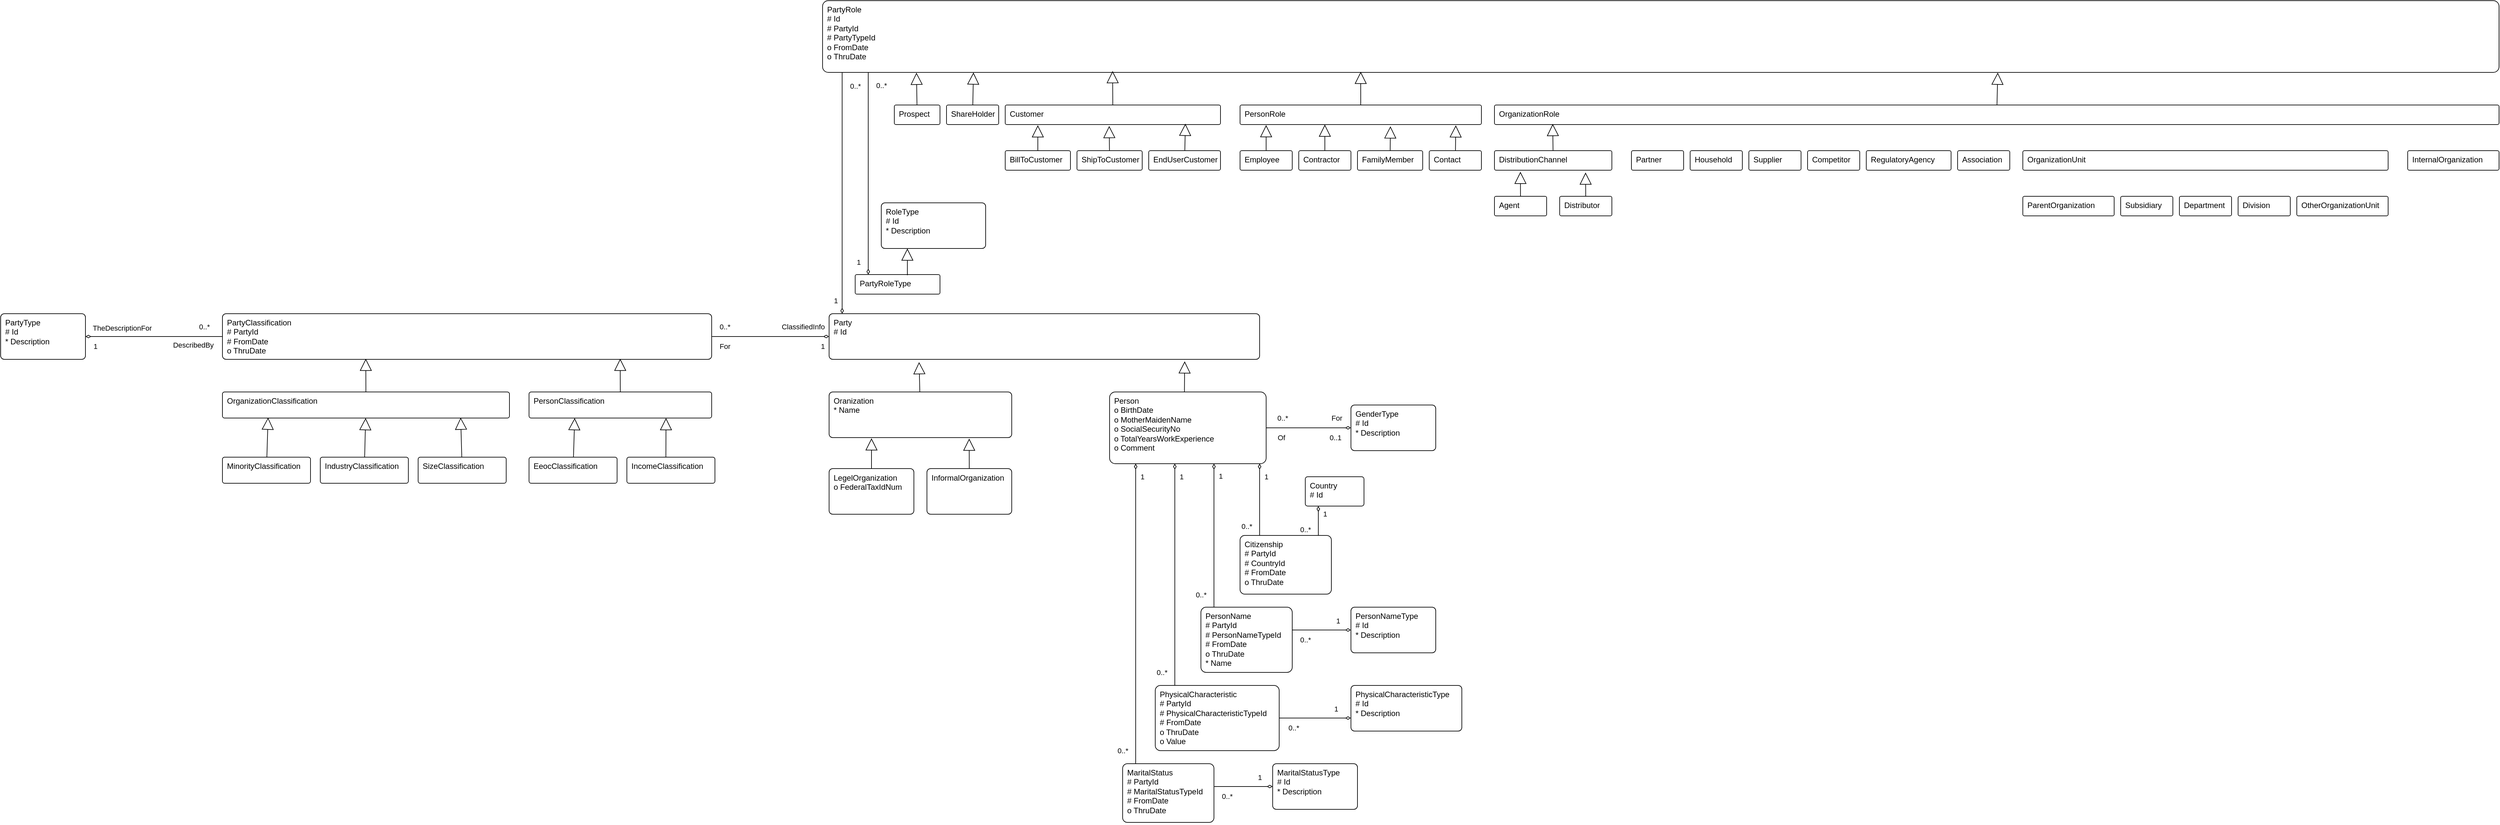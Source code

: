 <mxfile version="28.2.5">
  <diagram name="Page-1" id="4uIdvguv9pVf20NWQkQT">
    <mxGraphModel dx="2310" dy="1396" grid="1" gridSize="10" guides="1" tooltips="1" connect="1" arrows="1" fold="1" page="1" pageScale="1" pageWidth="850" pageHeight="1100" math="0" shadow="0">
      <root>
        <mxCell id="0" />
        <mxCell id="1" parent="0" />
        <mxCell id="b6r_saqUjiUizNk9s3t6-1" value="&lt;div&gt;&lt;span style=&quot;background-color: transparent; color: light-dark(rgb(0, 0, 0), rgb(255, 255, 255));&quot;&gt;Party&lt;/span&gt;&lt;/div&gt;&lt;div&gt;&lt;div&gt;# Id&lt;/div&gt;&lt;/div&gt;&lt;div&gt;&lt;span style=&quot;background-color: transparent; color: light-dark(rgb(0, 0, 0), rgb(255, 255, 255));&quot;&gt;&lt;br&gt;&lt;/span&gt;&lt;/div&gt;" style="rounded=1;whiteSpace=wrap;html=1;verticalAlign=top;align=left;spacingTop=0;spacingLeft=5;arcSize=8;" parent="1" vertex="1">
          <mxGeometry x="380" y="90" width="660" height="70" as="geometry" />
        </mxCell>
        <mxCell id="Ks3XvHl5-VVqE8Jf7tJ_-1" value="&lt;div&gt;&lt;span style=&quot;background-color: transparent; color: light-dark(rgb(0, 0, 0), rgb(255, 255, 255));&quot;&gt;Oranization&lt;/span&gt;&lt;/div&gt;&lt;div&gt;&lt;div&gt;* Name&lt;/div&gt;&lt;/div&gt;&lt;div&gt;&lt;span style=&quot;background-color: transparent; color: light-dark(rgb(0, 0, 0), rgb(255, 255, 255));&quot;&gt;&lt;br&gt;&lt;/span&gt;&lt;/div&gt;" style="rounded=1;whiteSpace=wrap;html=1;verticalAlign=top;align=left;spacingTop=0;spacingLeft=5;arcSize=8;" vertex="1" parent="1">
          <mxGeometry x="380" y="210" width="280" height="70" as="geometry" />
        </mxCell>
        <mxCell id="Ks3XvHl5-VVqE8Jf7tJ_-2" value="" style="endArrow=block;endSize=16;endFill=0;html=1;rounded=0;entryX=0.209;entryY=1.06;entryDx=0;entryDy=0;entryPerimeter=0;" edge="1" parent="1" source="Ks3XvHl5-VVqE8Jf7tJ_-1" target="b6r_saqUjiUizNk9s3t6-1">
          <mxGeometry width="160" relative="1" as="geometry">
            <mxPoint x="660" y="160" as="sourcePoint" />
            <mxPoint x="820" y="160" as="targetPoint" />
          </mxGeometry>
        </mxCell>
        <mxCell id="Ks3XvHl5-VVqE8Jf7tJ_-6" style="edgeStyle=orthogonalEdgeStyle;rounded=0;orthogonalLoop=1;jettySize=auto;html=1;startArrow=none;startFill=0;endArrow=diamondThin;endFill=0;" edge="1" parent="1" source="Ks3XvHl5-VVqE8Jf7tJ_-3" target="Ks3XvHl5-VVqE8Jf7tJ_-5">
          <mxGeometry relative="1" as="geometry" />
        </mxCell>
        <mxCell id="Ks3XvHl5-VVqE8Jf7tJ_-7" value="0..*" style="edgeLabel;html=1;align=center;verticalAlign=middle;resizable=0;points=[];" vertex="1" connectable="0" parent="Ks3XvHl5-VVqE8Jf7tJ_-6">
          <mxGeometry x="-0.464" relative="1" as="geometry">
            <mxPoint x="-10" y="-15" as="offset" />
          </mxGeometry>
        </mxCell>
        <mxCell id="Ks3XvHl5-VVqE8Jf7tJ_-8" value="0..1" style="edgeLabel;html=1;align=center;verticalAlign=middle;resizable=0;points=[];" vertex="1" connectable="0" parent="Ks3XvHl5-VVqE8Jf7tJ_-6">
          <mxGeometry x="0.629" relative="1" as="geometry">
            <mxPoint y="15" as="offset" />
          </mxGeometry>
        </mxCell>
        <mxCell id="Ks3XvHl5-VVqE8Jf7tJ_-9" value="Of" style="edgeLabel;html=1;align=center;verticalAlign=middle;resizable=0;points=[];" vertex="1" connectable="0" parent="Ks3XvHl5-VVqE8Jf7tJ_-6">
          <mxGeometry x="-0.644" y="-1" relative="1" as="geometry">
            <mxPoint y="14" as="offset" />
          </mxGeometry>
        </mxCell>
        <mxCell id="Ks3XvHl5-VVqE8Jf7tJ_-10" value="For" style="edgeLabel;html=1;align=center;verticalAlign=middle;resizable=0;points=[];" vertex="1" connectable="0" parent="Ks3XvHl5-VVqE8Jf7tJ_-6">
          <mxGeometry x="0.654" y="1" relative="1" as="geometry">
            <mxPoint y="-14" as="offset" />
          </mxGeometry>
        </mxCell>
        <mxCell id="Ks3XvHl5-VVqE8Jf7tJ_-3" value="&lt;div&gt;&lt;span style=&quot;background-color: transparent; color: light-dark(rgb(0, 0, 0), rgb(255, 255, 255));&quot;&gt;Person&lt;/span&gt;&lt;/div&gt;&lt;div&gt;&lt;div&gt;o BirthDate&lt;/div&gt;&lt;/div&gt;&lt;div&gt;o MotherMaidenName&lt;/div&gt;&lt;div&gt;o SocialSecurityNo&lt;/div&gt;&lt;div&gt;o TotalYearsWorkExperience&lt;/div&gt;&lt;div&gt;o Comment&lt;/div&gt;&lt;div&gt;&lt;span style=&quot;background-color: transparent; color: light-dark(rgb(0, 0, 0), rgb(255, 255, 255));&quot;&gt;&lt;br&gt;&lt;/span&gt;&lt;/div&gt;" style="rounded=1;whiteSpace=wrap;html=1;verticalAlign=top;align=left;spacingTop=0;spacingLeft=5;arcSize=8;" vertex="1" parent="1">
          <mxGeometry x="810" y="210" width="240" height="110" as="geometry" />
        </mxCell>
        <mxCell id="Ks3XvHl5-VVqE8Jf7tJ_-4" value="" style="endArrow=block;endSize=16;endFill=0;html=1;rounded=0;entryX=0.826;entryY=1.043;entryDx=0;entryDy=0;entryPerimeter=0;exitX=0.478;exitY=0.004;exitDx=0;exitDy=0;exitPerimeter=0;" edge="1" parent="1" source="Ks3XvHl5-VVqE8Jf7tJ_-3" target="b6r_saqUjiUizNk9s3t6-1">
          <mxGeometry width="160" relative="1" as="geometry">
            <mxPoint x="650" y="270" as="sourcePoint" />
            <mxPoint x="725" y="200" as="targetPoint" />
          </mxGeometry>
        </mxCell>
        <mxCell id="Ks3XvHl5-VVqE8Jf7tJ_-5" value="&lt;div&gt;&lt;span style=&quot;background-color: transparent; color: light-dark(rgb(0, 0, 0), rgb(255, 255, 255));&quot;&gt;GenderType&lt;/span&gt;&lt;/div&gt;&lt;div&gt;&lt;div&gt;# Id&lt;/div&gt;&lt;/div&gt;&lt;div&gt;* Description&lt;/div&gt;&lt;div&gt;&lt;span style=&quot;background-color: transparent; color: light-dark(rgb(0, 0, 0), rgb(255, 255, 255));&quot;&gt;&lt;br&gt;&lt;/span&gt;&lt;/div&gt;" style="rounded=1;whiteSpace=wrap;html=1;verticalAlign=top;align=left;spacingTop=0;spacingLeft=5;arcSize=8;" vertex="1" parent="1">
          <mxGeometry x="1180" y="230" width="130" height="70" as="geometry" />
        </mxCell>
        <mxCell id="Ks3XvHl5-VVqE8Jf7tJ_-11" value="&lt;div&gt;&lt;span style=&quot;background-color: transparent; color: light-dark(rgb(0, 0, 0), rgb(255, 255, 255));&quot;&gt;LegelOrganization&lt;/span&gt;&lt;/div&gt;&lt;div&gt;&lt;div&gt;o FederalTaxIdNum&lt;/div&gt;&lt;/div&gt;" style="rounded=1;whiteSpace=wrap;html=1;verticalAlign=top;align=left;spacingTop=0;spacingLeft=5;arcSize=8;" vertex="1" parent="1">
          <mxGeometry x="380" y="327.5" width="130" height="70" as="geometry" />
        </mxCell>
        <mxCell id="Ks3XvHl5-VVqE8Jf7tJ_-12" value="&lt;div&gt;&lt;span style=&quot;background-color: transparent; color: light-dark(rgb(0, 0, 0), rgb(255, 255, 255));&quot;&gt;InformalOrganization&lt;/span&gt;&lt;/div&gt;&lt;div&gt;&lt;br&gt;&lt;/div&gt;" style="rounded=1;whiteSpace=wrap;html=1;verticalAlign=top;align=left;spacingTop=0;spacingLeft=5;arcSize=8;" vertex="1" parent="1">
          <mxGeometry x="530" y="327.5" width="130" height="70" as="geometry" />
        </mxCell>
        <mxCell id="Ks3XvHl5-VVqE8Jf7tJ_-13" value="" style="endArrow=block;endSize=16;endFill=0;html=1;rounded=0;" edge="1" parent="1" source="Ks3XvHl5-VVqE8Jf7tJ_-11">
          <mxGeometry width="160" relative="1" as="geometry">
            <mxPoint x="530" y="360" as="sourcePoint" />
            <mxPoint x="445" y="281" as="targetPoint" />
          </mxGeometry>
        </mxCell>
        <mxCell id="Ks3XvHl5-VVqE8Jf7tJ_-14" value="" style="endArrow=block;endSize=16;endFill=0;html=1;rounded=0;entryX=0.767;entryY=1.022;entryDx=0;entryDy=0;entryPerimeter=0;" edge="1" parent="1" source="Ks3XvHl5-VVqE8Jf7tJ_-12" target="Ks3XvHl5-VVqE8Jf7tJ_-1">
          <mxGeometry width="160" relative="1" as="geometry">
            <mxPoint x="570" y="360" as="sourcePoint" />
            <mxPoint x="612" y="310" as="targetPoint" />
          </mxGeometry>
        </mxCell>
        <mxCell id="Ks3XvHl5-VVqE8Jf7tJ_-21" value="&lt;div&gt;&lt;span style=&quot;background-color: transparent; color: light-dark(rgb(0, 0, 0), rgb(255, 255, 255));&quot;&gt;PartyClassification&lt;/span&gt;&lt;/div&gt;&lt;div&gt;&lt;div&gt;# PartyId&lt;/div&gt;&lt;div&gt;# FromDate&lt;/div&gt;&lt;/div&gt;&lt;div&gt;o ThruDate&lt;/div&gt;&lt;div&gt;&lt;span style=&quot;background-color: transparent; color: light-dark(rgb(0, 0, 0), rgb(255, 255, 255));&quot;&gt;&lt;br&gt;&lt;/span&gt;&lt;/div&gt;" style="rounded=1;whiteSpace=wrap;html=1;verticalAlign=top;align=left;spacingTop=0;spacingLeft=5;arcSize=8;" vertex="1" parent="1">
          <mxGeometry x="-550" y="90" width="750" height="70" as="geometry" />
        </mxCell>
        <mxCell id="Ks3XvHl5-VVqE8Jf7tJ_-22" value="&lt;div&gt;&lt;span style=&quot;background-color: transparent; color: light-dark(rgb(0, 0, 0), rgb(255, 255, 255));&quot;&gt;PartyType&lt;/span&gt;&lt;/div&gt;&lt;div&gt;&lt;div&gt;# Id&lt;/div&gt;&lt;/div&gt;&lt;div&gt;* Description&lt;/div&gt;&lt;div&gt;&lt;span style=&quot;background-color: transparent; color: light-dark(rgb(0, 0, 0), rgb(255, 255, 255));&quot;&gt;&lt;br&gt;&lt;/span&gt;&lt;/div&gt;" style="rounded=1;whiteSpace=wrap;html=1;verticalAlign=top;align=left;spacingTop=0;spacingLeft=5;arcSize=8;" vertex="1" parent="1">
          <mxGeometry x="-890" y="90" width="130" height="70" as="geometry" />
        </mxCell>
        <mxCell id="Ks3XvHl5-VVqE8Jf7tJ_-23" style="edgeStyle=orthogonalEdgeStyle;rounded=0;orthogonalLoop=1;jettySize=auto;html=1;startArrow=none;startFill=0;endArrow=diamondThin;endFill=0;" edge="1" parent="1" source="Ks3XvHl5-VVqE8Jf7tJ_-21" target="b6r_saqUjiUizNk9s3t6-1">
          <mxGeometry relative="1" as="geometry">
            <mxPoint x="70" y="130" as="sourcePoint" />
            <mxPoint x="260" y="130" as="targetPoint" />
          </mxGeometry>
        </mxCell>
        <mxCell id="Ks3XvHl5-VVqE8Jf7tJ_-24" value="0..*" style="edgeLabel;html=1;align=center;verticalAlign=middle;resizable=0;points=[];" vertex="1" connectable="0" parent="Ks3XvHl5-VVqE8Jf7tJ_-23">
          <mxGeometry x="-0.464" relative="1" as="geometry">
            <mxPoint x="-28" y="-15" as="offset" />
          </mxGeometry>
        </mxCell>
        <mxCell id="Ks3XvHl5-VVqE8Jf7tJ_-25" value="1" style="edgeLabel;html=1;align=center;verticalAlign=middle;resizable=0;points=[];" vertex="1" connectable="0" parent="Ks3XvHl5-VVqE8Jf7tJ_-23">
          <mxGeometry x="0.629" relative="1" as="geometry">
            <mxPoint x="23" y="15" as="offset" />
          </mxGeometry>
        </mxCell>
        <mxCell id="Ks3XvHl5-VVqE8Jf7tJ_-26" value="For" style="edgeLabel;html=1;align=center;verticalAlign=middle;resizable=0;points=[];rotation=0;" vertex="1" connectable="0" parent="Ks3XvHl5-VVqE8Jf7tJ_-23">
          <mxGeometry x="-0.644" y="-1" relative="1" as="geometry">
            <mxPoint x="-12" y="14" as="offset" />
          </mxGeometry>
        </mxCell>
        <mxCell id="Ks3XvHl5-VVqE8Jf7tJ_-27" value="ClassifiedInfo" style="edgeLabel;html=1;align=center;verticalAlign=middle;resizable=0;points=[];" vertex="1" connectable="0" parent="Ks3XvHl5-VVqE8Jf7tJ_-23">
          <mxGeometry x="0.654" y="1" relative="1" as="geometry">
            <mxPoint x="-9" y="-14" as="offset" />
          </mxGeometry>
        </mxCell>
        <mxCell id="Ks3XvHl5-VVqE8Jf7tJ_-28" style="edgeStyle=orthogonalEdgeStyle;rounded=0;orthogonalLoop=1;jettySize=auto;html=1;startArrow=none;startFill=0;endArrow=diamondThin;endFill=0;" edge="1" parent="1" source="Ks3XvHl5-VVqE8Jf7tJ_-21" target="Ks3XvHl5-VVqE8Jf7tJ_-22">
          <mxGeometry relative="1" as="geometry">
            <mxPoint x="-200" y="190" as="sourcePoint" />
            <mxPoint x="-10" y="190" as="targetPoint" />
          </mxGeometry>
        </mxCell>
        <mxCell id="Ks3XvHl5-VVqE8Jf7tJ_-29" value="0..*" style="edgeLabel;html=1;align=center;verticalAlign=middle;resizable=0;points=[];" vertex="1" connectable="0" parent="Ks3XvHl5-VVqE8Jf7tJ_-28">
          <mxGeometry x="-0.464" relative="1" as="geometry">
            <mxPoint x="28" y="-15" as="offset" />
          </mxGeometry>
        </mxCell>
        <mxCell id="Ks3XvHl5-VVqE8Jf7tJ_-30" value="1" style="edgeLabel;html=1;align=center;verticalAlign=middle;resizable=0;points=[];" vertex="1" connectable="0" parent="Ks3XvHl5-VVqE8Jf7tJ_-28">
          <mxGeometry x="0.629" relative="1" as="geometry">
            <mxPoint x="-24" y="15" as="offset" />
          </mxGeometry>
        </mxCell>
        <mxCell id="Ks3XvHl5-VVqE8Jf7tJ_-31" value="DescribedBy" style="edgeLabel;html=1;align=center;verticalAlign=middle;resizable=0;points=[];" vertex="1" connectable="0" parent="Ks3XvHl5-VVqE8Jf7tJ_-28">
          <mxGeometry x="-0.644" y="-1" relative="1" as="geometry">
            <mxPoint x="-8" y="14" as="offset" />
          </mxGeometry>
        </mxCell>
        <mxCell id="Ks3XvHl5-VVqE8Jf7tJ_-32" value="TheDescriptionFor" style="edgeLabel;html=1;align=center;verticalAlign=middle;resizable=0;points=[];" vertex="1" connectable="0" parent="Ks3XvHl5-VVqE8Jf7tJ_-28">
          <mxGeometry x="0.654" y="1" relative="1" as="geometry">
            <mxPoint x="19" y="-14" as="offset" />
          </mxGeometry>
        </mxCell>
        <mxCell id="Ks3XvHl5-VVqE8Jf7tJ_-33" value="&lt;div&gt;&lt;span style=&quot;background-color: transparent; color: light-dark(rgb(0, 0, 0), rgb(255, 255, 255));&quot;&gt;OrganizationClassification&lt;/span&gt;&lt;/div&gt;" style="rounded=1;whiteSpace=wrap;html=1;verticalAlign=top;align=left;spacingTop=0;spacingLeft=5;arcSize=8;" vertex="1" parent="1">
          <mxGeometry x="-550" y="210" width="440" height="40" as="geometry" />
        </mxCell>
        <mxCell id="Ks3XvHl5-VVqE8Jf7tJ_-34" value="&lt;div&gt;&lt;span style=&quot;background-color: transparent; color: light-dark(rgb(0, 0, 0), rgb(255, 255, 255));&quot;&gt;PersonClassification&lt;/span&gt;&lt;/div&gt;" style="rounded=1;whiteSpace=wrap;html=1;verticalAlign=top;align=left;spacingTop=0;spacingLeft=5;arcSize=8;" vertex="1" parent="1">
          <mxGeometry x="-80" y="210" width="280" height="40" as="geometry" />
        </mxCell>
        <mxCell id="Ks3XvHl5-VVqE8Jf7tJ_-35" value="&lt;div&gt;&lt;span style=&quot;background-color: transparent; color: light-dark(rgb(0, 0, 0), rgb(255, 255, 255));&quot;&gt;MinorityClassification&lt;/span&gt;&lt;/div&gt;" style="rounded=1;whiteSpace=wrap;html=1;verticalAlign=top;align=left;spacingTop=0;spacingLeft=5;arcSize=8;" vertex="1" parent="1">
          <mxGeometry x="-550" y="310" width="135" height="40" as="geometry" />
        </mxCell>
        <mxCell id="Ks3XvHl5-VVqE8Jf7tJ_-36" value="&lt;div&gt;&lt;span style=&quot;background-color: transparent; color: light-dark(rgb(0, 0, 0), rgb(255, 255, 255));&quot;&gt;IndustryClassification&lt;/span&gt;&lt;/div&gt;" style="rounded=1;whiteSpace=wrap;html=1;verticalAlign=top;align=left;spacingTop=0;spacingLeft=5;arcSize=8;" vertex="1" parent="1">
          <mxGeometry x="-400" y="310" width="135" height="40" as="geometry" />
        </mxCell>
        <mxCell id="Ks3XvHl5-VVqE8Jf7tJ_-37" value="&lt;div&gt;&lt;span style=&quot;background-color: transparent; color: light-dark(rgb(0, 0, 0), rgb(255, 255, 255));&quot;&gt;SizeClassification&lt;/span&gt;&lt;/div&gt;" style="rounded=1;whiteSpace=wrap;html=1;verticalAlign=top;align=left;spacingTop=0;spacingLeft=5;arcSize=8;" vertex="1" parent="1">
          <mxGeometry x="-250" y="310" width="135" height="40" as="geometry" />
        </mxCell>
        <mxCell id="Ks3XvHl5-VVqE8Jf7tJ_-38" value="&lt;div&gt;&lt;span style=&quot;background-color: transparent; color: light-dark(rgb(0, 0, 0), rgb(255, 255, 255));&quot;&gt;EeocClassification&lt;/span&gt;&lt;/div&gt;" style="rounded=1;whiteSpace=wrap;html=1;verticalAlign=top;align=left;spacingTop=0;spacingLeft=5;arcSize=8;" vertex="1" parent="1">
          <mxGeometry x="-80" y="310" width="135" height="40" as="geometry" />
        </mxCell>
        <mxCell id="Ks3XvHl5-VVqE8Jf7tJ_-39" value="&lt;div&gt;&lt;span style=&quot;background-color: transparent; color: light-dark(rgb(0, 0, 0), rgb(255, 255, 255));&quot;&gt;IncomeClassification&lt;/span&gt;&lt;/div&gt;" style="rounded=1;whiteSpace=wrap;html=1;verticalAlign=top;align=left;spacingTop=0;spacingLeft=5;arcSize=8;" vertex="1" parent="1">
          <mxGeometry x="70" y="310" width="135" height="40" as="geometry" />
        </mxCell>
        <mxCell id="Ks3XvHl5-VVqE8Jf7tJ_-40" value="" style="endArrow=block;endSize=16;endFill=0;html=1;rounded=0;entryX=0.293;entryY=0.986;entryDx=0;entryDy=0;entryPerimeter=0;" edge="1" parent="1" source="Ks3XvHl5-VVqE8Jf7tJ_-33" target="Ks3XvHl5-VVqE8Jf7tJ_-21">
          <mxGeometry width="160" relative="1" as="geometry">
            <mxPoint x="-150" y="250" as="sourcePoint" />
            <mxPoint x="-96" y="200" as="targetPoint" />
          </mxGeometry>
        </mxCell>
        <mxCell id="Ks3XvHl5-VVqE8Jf7tJ_-41" value="" style="endArrow=block;endSize=16;endFill=0;html=1;rounded=0;entryX=0.813;entryY=0.986;entryDx=0;entryDy=0;entryPerimeter=0;" edge="1" parent="1" source="Ks3XvHl5-VVqE8Jf7tJ_-34" target="Ks3XvHl5-VVqE8Jf7tJ_-21">
          <mxGeometry width="160" relative="1" as="geometry">
            <mxPoint x="60" y="220" as="sourcePoint" />
            <mxPoint x="114" y="170" as="targetPoint" />
          </mxGeometry>
        </mxCell>
        <mxCell id="Ks3XvHl5-VVqE8Jf7tJ_-42" value="" style="endArrow=block;endSize=16;endFill=0;html=1;rounded=0;entryX=0.159;entryY=0.983;entryDx=0;entryDy=0;entryPerimeter=0;" edge="1" parent="1" source="Ks3XvHl5-VVqE8Jf7tJ_-35" target="Ks3XvHl5-VVqE8Jf7tJ_-33">
          <mxGeometry width="160" relative="1" as="geometry">
            <mxPoint x="-100" y="360" as="sourcePoint" />
            <mxPoint x="-38" y="310" as="targetPoint" />
          </mxGeometry>
        </mxCell>
        <mxCell id="Ks3XvHl5-VVqE8Jf7tJ_-43" value="" style="endArrow=block;endSize=16;endFill=0;html=1;rounded=0;" edge="1" parent="1" source="Ks3XvHl5-VVqE8Jf7tJ_-36" target="Ks3XvHl5-VVqE8Jf7tJ_-33">
          <mxGeometry width="160" relative="1" as="geometry">
            <mxPoint x="-170" y="410" as="sourcePoint" />
            <mxPoint x="-40" y="310" as="targetPoint" />
          </mxGeometry>
        </mxCell>
        <mxCell id="Ks3XvHl5-VVqE8Jf7tJ_-44" value="" style="endArrow=block;endSize=16;endFill=0;html=1;rounded=0;entryX=0.83;entryY=0.983;entryDx=0;entryDy=0;entryPerimeter=0;" edge="1" parent="1" source="Ks3XvHl5-VVqE8Jf7tJ_-37" target="Ks3XvHl5-VVqE8Jf7tJ_-33">
          <mxGeometry width="160" relative="1" as="geometry">
            <mxPoint x="-110" y="500" as="sourcePoint" />
            <mxPoint x="20" y="400" as="targetPoint" />
          </mxGeometry>
        </mxCell>
        <mxCell id="Ks3XvHl5-VVqE8Jf7tJ_-45" value="" style="endArrow=block;endSize=16;endFill=0;html=1;rounded=0;entryX=0.25;entryY=1;entryDx=0;entryDy=0;" edge="1" parent="1" source="Ks3XvHl5-VVqE8Jf7tJ_-38" target="Ks3XvHl5-VVqE8Jf7tJ_-34">
          <mxGeometry width="160" relative="1" as="geometry">
            <mxPoint x="-90" y="580" as="sourcePoint" />
            <mxPoint x="40" y="480" as="targetPoint" />
          </mxGeometry>
        </mxCell>
        <mxCell id="Ks3XvHl5-VVqE8Jf7tJ_-46" value="" style="endArrow=block;endSize=16;endFill=0;html=1;rounded=0;entryX=0.75;entryY=1;entryDx=0;entryDy=0;exitX=0.443;exitY=-0.014;exitDx=0;exitDy=0;exitPerimeter=0;" edge="1" parent="1" source="Ks3XvHl5-VVqE8Jf7tJ_-39" target="Ks3XvHl5-VVqE8Jf7tJ_-34">
          <mxGeometry width="160" relative="1" as="geometry">
            <mxPoint x="140" y="560" as="sourcePoint" />
            <mxPoint x="270" y="460" as="targetPoint" />
          </mxGeometry>
        </mxCell>
        <mxCell id="Ks3XvHl5-VVqE8Jf7tJ_-49" style="edgeStyle=orthogonalEdgeStyle;rounded=0;orthogonalLoop=1;jettySize=auto;html=1;endArrow=diamondThin;endFill=0;" edge="1" parent="1" source="Ks3XvHl5-VVqE8Jf7tJ_-47" target="Ks3XvHl5-VVqE8Jf7tJ_-48">
          <mxGeometry relative="1" as="geometry">
            <Array as="points">
              <mxPoint x="1130" y="410" />
              <mxPoint x="1130" y="410" />
            </Array>
          </mxGeometry>
        </mxCell>
        <mxCell id="Ks3XvHl5-VVqE8Jf7tJ_-51" value="1" style="edgeLabel;html=1;align=center;verticalAlign=middle;resizable=0;points=[];" vertex="1" connectable="0" parent="Ks3XvHl5-VVqE8Jf7tJ_-49">
          <mxGeometry x="0.48" y="-2" relative="1" as="geometry">
            <mxPoint x="8" as="offset" />
          </mxGeometry>
        </mxCell>
        <mxCell id="Ks3XvHl5-VVqE8Jf7tJ_-52" value="0..*" style="edgeLabel;html=1;align=center;verticalAlign=middle;resizable=0;points=[];" vertex="1" connectable="0" parent="Ks3XvHl5-VVqE8Jf7tJ_-49">
          <mxGeometry x="-0.574" relative="1" as="geometry">
            <mxPoint x="-20" as="offset" />
          </mxGeometry>
        </mxCell>
        <mxCell id="Ks3XvHl5-VVqE8Jf7tJ_-47" value="&lt;div&gt;&lt;span style=&quot;background-color: transparent; color: light-dark(rgb(0, 0, 0), rgb(255, 255, 255));&quot;&gt;Citizenship&lt;/span&gt;&lt;/div&gt;&lt;div&gt;&lt;div&gt;#&amp;nbsp;&lt;span style=&quot;background-color: transparent; color: light-dark(rgb(0, 0, 0), rgb(255, 255, 255));&quot;&gt;PartyId&lt;/span&gt;&lt;/div&gt;&lt;/div&gt;&lt;div&gt;# CountryId&lt;/div&gt;&lt;div&gt;# FromDate&lt;/div&gt;&lt;div&gt;o ThruDate&lt;/div&gt;&lt;div&gt;&lt;span style=&quot;background-color: transparent; color: light-dark(rgb(0, 0, 0), rgb(255, 255, 255));&quot;&gt;&lt;br&gt;&lt;/span&gt;&lt;/div&gt;" style="rounded=1;whiteSpace=wrap;html=1;verticalAlign=top;align=left;spacingTop=0;spacingLeft=5;arcSize=8;" vertex="1" parent="1">
          <mxGeometry x="1010" y="430" width="140" height="90" as="geometry" />
        </mxCell>
        <mxCell id="Ks3XvHl5-VVqE8Jf7tJ_-48" value="&lt;div&gt;&lt;span style=&quot;background-color: transparent; color: light-dark(rgb(0, 0, 0), rgb(255, 255, 255));&quot;&gt;Country&lt;/span&gt;&lt;/div&gt;&lt;div&gt;&lt;div&gt;# Id&lt;/div&gt;&lt;/div&gt;&lt;div&gt;&lt;span style=&quot;background-color: transparent; color: light-dark(rgb(0, 0, 0), rgb(255, 255, 255));&quot;&gt;&lt;br&gt;&lt;/span&gt;&lt;/div&gt;" style="rounded=1;whiteSpace=wrap;html=1;verticalAlign=top;align=left;spacingTop=0;spacingLeft=5;arcSize=8;" vertex="1" parent="1">
          <mxGeometry x="1110" y="340" width="90" height="45" as="geometry" />
        </mxCell>
        <mxCell id="Ks3XvHl5-VVqE8Jf7tJ_-50" style="edgeStyle=orthogonalEdgeStyle;rounded=0;orthogonalLoop=1;jettySize=auto;html=1;endArrow=diamondThin;endFill=0;" edge="1" parent="1" source="Ks3XvHl5-VVqE8Jf7tJ_-47" target="Ks3XvHl5-VVqE8Jf7tJ_-3">
          <mxGeometry relative="1" as="geometry">
            <mxPoint x="1050" y="445" as="sourcePoint" />
            <mxPoint x="1050" y="380" as="targetPoint" />
            <Array as="points">
              <mxPoint x="1040" y="350" />
              <mxPoint x="1040" y="350" />
            </Array>
          </mxGeometry>
        </mxCell>
        <mxCell id="Ks3XvHl5-VVqE8Jf7tJ_-53" value="0..*" style="edgeLabel;html=1;align=center;verticalAlign=middle;resizable=0;points=[];" vertex="1" connectable="0" parent="Ks3XvHl5-VVqE8Jf7tJ_-50">
          <mxGeometry x="-0.747" y="1" relative="1" as="geometry">
            <mxPoint x="-19" as="offset" />
          </mxGeometry>
        </mxCell>
        <mxCell id="Ks3XvHl5-VVqE8Jf7tJ_-54" value="1" style="edgeLabel;html=1;align=center;verticalAlign=middle;resizable=0;points=[];" vertex="1" connectable="0" parent="Ks3XvHl5-VVqE8Jf7tJ_-50">
          <mxGeometry x="0.713" y="1" relative="1" as="geometry">
            <mxPoint x="11" y="4" as="offset" />
          </mxGeometry>
        </mxCell>
        <mxCell id="Ks3XvHl5-VVqE8Jf7tJ_-55" value="&lt;div&gt;&lt;span style=&quot;background-color: transparent; color: light-dark(rgb(0, 0, 0), rgb(255, 255, 255));&quot;&gt;PersonName&lt;/span&gt;&lt;/div&gt;&lt;div&gt;&lt;div&gt;# PartyId&lt;/div&gt;&lt;/div&gt;&lt;div&gt;# PersonNameTypeId&lt;/div&gt;&lt;div&gt;# FromDate&lt;/div&gt;&lt;div&gt;o ThruDate&lt;/div&gt;&lt;div&gt;* Name&lt;/div&gt;&lt;div&gt;&lt;span style=&quot;background-color: transparent; color: light-dark(rgb(0, 0, 0), rgb(255, 255, 255));&quot;&gt;&lt;br&gt;&lt;/span&gt;&lt;/div&gt;" style="rounded=1;whiteSpace=wrap;html=1;verticalAlign=top;align=left;spacingTop=0;spacingLeft=5;arcSize=8;" vertex="1" parent="1">
          <mxGeometry x="950" y="540" width="140" height="100" as="geometry" />
        </mxCell>
        <mxCell id="Ks3XvHl5-VVqE8Jf7tJ_-56" value="&lt;div&gt;&lt;span style=&quot;background-color: transparent; color: light-dark(rgb(0, 0, 0), rgb(255, 255, 255));&quot;&gt;PersonNameType&lt;/span&gt;&lt;/div&gt;&lt;div&gt;&lt;div&gt;# Id&lt;/div&gt;&lt;/div&gt;&lt;div&gt;* Description&lt;/div&gt;&lt;div&gt;&lt;span style=&quot;background-color: transparent; color: light-dark(rgb(0, 0, 0), rgb(255, 255, 255));&quot;&gt;&lt;br&gt;&lt;/span&gt;&lt;/div&gt;" style="rounded=1;whiteSpace=wrap;html=1;verticalAlign=top;align=left;spacingTop=0;spacingLeft=5;arcSize=8;" vertex="1" parent="1">
          <mxGeometry x="1180" y="540" width="130" height="70" as="geometry" />
        </mxCell>
        <mxCell id="Ks3XvHl5-VVqE8Jf7tJ_-57" style="edgeStyle=orthogonalEdgeStyle;rounded=0;orthogonalLoop=1;jettySize=auto;html=1;endArrow=diamondThin;endFill=0;" edge="1" parent="1" source="Ks3XvHl5-VVqE8Jf7tJ_-55" target="Ks3XvHl5-VVqE8Jf7tJ_-3">
          <mxGeometry relative="1" as="geometry">
            <mxPoint x="950" y="510" as="sourcePoint" />
            <mxPoint x="950" y="390" as="targetPoint" />
            <Array as="points">
              <mxPoint x="970" y="380" />
              <mxPoint x="970" y="380" />
            </Array>
          </mxGeometry>
        </mxCell>
        <mxCell id="Ks3XvHl5-VVqE8Jf7tJ_-58" value="0..*" style="edgeLabel;html=1;align=center;verticalAlign=middle;resizable=0;points=[];" vertex="1" connectable="0" parent="Ks3XvHl5-VVqE8Jf7tJ_-57">
          <mxGeometry x="-0.747" y="1" relative="1" as="geometry">
            <mxPoint x="-19" y="9" as="offset" />
          </mxGeometry>
        </mxCell>
        <mxCell id="Ks3XvHl5-VVqE8Jf7tJ_-59" value="1" style="edgeLabel;html=1;align=center;verticalAlign=middle;resizable=0;points=[];" vertex="1" connectable="0" parent="Ks3XvHl5-VVqE8Jf7tJ_-57">
          <mxGeometry x="0.713" y="1" relative="1" as="geometry">
            <mxPoint x="11" y="-13" as="offset" />
          </mxGeometry>
        </mxCell>
        <mxCell id="Ks3XvHl5-VVqE8Jf7tJ_-60" style="edgeStyle=orthogonalEdgeStyle;rounded=0;orthogonalLoop=1;jettySize=auto;html=1;endArrow=diamondThin;endFill=0;" edge="1" parent="1" source="Ks3XvHl5-VVqE8Jf7tJ_-55" target="Ks3XvHl5-VVqE8Jf7tJ_-56">
          <mxGeometry relative="1" as="geometry">
            <mxPoint x="1130" y="820" as="sourcePoint" />
            <mxPoint x="1130" y="590" as="targetPoint" />
            <Array as="points">
              <mxPoint x="1110" y="575" />
              <mxPoint x="1110" y="575" />
            </Array>
          </mxGeometry>
        </mxCell>
        <mxCell id="Ks3XvHl5-VVqE8Jf7tJ_-61" value="0..*" style="edgeLabel;html=1;align=center;verticalAlign=middle;resizable=0;points=[];" vertex="1" connectable="0" parent="Ks3XvHl5-VVqE8Jf7tJ_-60">
          <mxGeometry x="-0.747" y="1" relative="1" as="geometry">
            <mxPoint x="8" y="16" as="offset" />
          </mxGeometry>
        </mxCell>
        <mxCell id="Ks3XvHl5-VVqE8Jf7tJ_-62" value="1" style="edgeLabel;html=1;align=center;verticalAlign=middle;resizable=0;points=[];" vertex="1" connectable="0" parent="Ks3XvHl5-VVqE8Jf7tJ_-60">
          <mxGeometry x="0.713" y="1" relative="1" as="geometry">
            <mxPoint x="-7" y="-13" as="offset" />
          </mxGeometry>
        </mxCell>
        <mxCell id="Ks3XvHl5-VVqE8Jf7tJ_-63" value="&lt;div&gt;&lt;span style=&quot;background-color: transparent; color: light-dark(rgb(0, 0, 0), rgb(255, 255, 255));&quot;&gt;PhysicalCharacteristic&lt;/span&gt;&lt;/div&gt;&lt;div&gt;&lt;div&gt;# PartyId&lt;/div&gt;&lt;/div&gt;&lt;div&gt;#&amp;nbsp;&lt;span style=&quot;color: light-dark(rgb(0, 0, 0), rgb(255, 255, 255)); background-color: transparent;&quot;&gt;PhysicalCharacteristic&lt;/span&gt;&lt;span style=&quot;color: light-dark(rgb(0, 0, 0), rgb(255, 255, 255)); background-color: transparent;&quot;&gt;Type&lt;/span&gt;Id&lt;/div&gt;&lt;div&gt;# FromDate&lt;/div&gt;&lt;div&gt;o ThruDate&lt;/div&gt;&lt;div&gt;o Value&lt;/div&gt;&lt;div&gt;&lt;span style=&quot;background-color: transparent; color: light-dark(rgb(0, 0, 0), rgb(255, 255, 255));&quot;&gt;&lt;br&gt;&lt;/span&gt;&lt;/div&gt;" style="rounded=1;whiteSpace=wrap;html=1;verticalAlign=top;align=left;spacingTop=0;spacingLeft=5;arcSize=8;" vertex="1" parent="1">
          <mxGeometry x="880" y="660" width="190" height="100" as="geometry" />
        </mxCell>
        <mxCell id="Ks3XvHl5-VVqE8Jf7tJ_-64" value="&lt;div&gt;&lt;span style=&quot;background-color: transparent; color: light-dark(rgb(0, 0, 0), rgb(255, 255, 255));&quot;&gt;PhysicalCharacteristic&lt;/span&gt;&lt;span style=&quot;background-color: transparent; color: light-dark(rgb(0, 0, 0), rgb(255, 255, 255));&quot;&gt;Type&lt;/span&gt;&lt;/div&gt;&lt;div&gt;&lt;div&gt;# Id&lt;/div&gt;&lt;/div&gt;&lt;div&gt;* Description&lt;/div&gt;&lt;div&gt;&lt;span style=&quot;background-color: transparent; color: light-dark(rgb(0, 0, 0), rgb(255, 255, 255));&quot;&gt;&lt;br&gt;&lt;/span&gt;&lt;/div&gt;" style="rounded=1;whiteSpace=wrap;html=1;verticalAlign=top;align=left;spacingTop=0;spacingLeft=5;arcSize=8;" vertex="1" parent="1">
          <mxGeometry x="1180" y="660" width="170" height="70" as="geometry" />
        </mxCell>
        <mxCell id="Ks3XvHl5-VVqE8Jf7tJ_-65" style="edgeStyle=orthogonalEdgeStyle;rounded=0;orthogonalLoop=1;jettySize=auto;html=1;endArrow=diamondThin;endFill=0;" edge="1" parent="1" source="Ks3XvHl5-VVqE8Jf7tJ_-63" target="Ks3XvHl5-VVqE8Jf7tJ_-64">
          <mxGeometry relative="1" as="geometry">
            <mxPoint x="1060" y="700" as="sourcePoint" />
            <mxPoint x="1150" y="700" as="targetPoint" />
            <Array as="points">
              <mxPoint x="1050" y="695" />
              <mxPoint x="1050" y="695" />
            </Array>
          </mxGeometry>
        </mxCell>
        <mxCell id="Ks3XvHl5-VVqE8Jf7tJ_-66" value="0..*" style="edgeLabel;html=1;align=center;verticalAlign=middle;resizable=0;points=[];" vertex="1" connectable="0" parent="Ks3XvHl5-VVqE8Jf7tJ_-65">
          <mxGeometry x="-0.747" y="1" relative="1" as="geometry">
            <mxPoint x="8" y="16" as="offset" />
          </mxGeometry>
        </mxCell>
        <mxCell id="Ks3XvHl5-VVqE8Jf7tJ_-67" value="1" style="edgeLabel;html=1;align=center;verticalAlign=middle;resizable=0;points=[];" vertex="1" connectable="0" parent="Ks3XvHl5-VVqE8Jf7tJ_-65">
          <mxGeometry x="0.713" y="1" relative="1" as="geometry">
            <mxPoint x="-7" y="-13" as="offset" />
          </mxGeometry>
        </mxCell>
        <mxCell id="Ks3XvHl5-VVqE8Jf7tJ_-68" style="edgeStyle=orthogonalEdgeStyle;rounded=0;orthogonalLoop=1;jettySize=auto;html=1;endArrow=diamondThin;endFill=0;" edge="1" parent="1" source="Ks3XvHl5-VVqE8Jf7tJ_-63" target="Ks3XvHl5-VVqE8Jf7tJ_-3">
          <mxGeometry relative="1" as="geometry">
            <mxPoint x="890" y="650" as="sourcePoint" />
            <mxPoint x="890" y="430" as="targetPoint" />
            <Array as="points">
              <mxPoint x="910" y="410" />
              <mxPoint x="910" y="410" />
            </Array>
          </mxGeometry>
        </mxCell>
        <mxCell id="Ks3XvHl5-VVqE8Jf7tJ_-69" value="0..*" style="edgeLabel;html=1;align=center;verticalAlign=middle;resizable=0;points=[];" vertex="1" connectable="0" parent="Ks3XvHl5-VVqE8Jf7tJ_-68">
          <mxGeometry x="-0.747" y="1" relative="1" as="geometry">
            <mxPoint x="-19" y="23" as="offset" />
          </mxGeometry>
        </mxCell>
        <mxCell id="Ks3XvHl5-VVqE8Jf7tJ_-70" value="1" style="edgeLabel;html=1;align=center;verticalAlign=middle;resizable=0;points=[];" vertex="1" connectable="0" parent="Ks3XvHl5-VVqE8Jf7tJ_-68">
          <mxGeometry x="0.713" y="1" relative="1" as="geometry">
            <mxPoint x="11" y="-29" as="offset" />
          </mxGeometry>
        </mxCell>
        <mxCell id="Ks3XvHl5-VVqE8Jf7tJ_-71" value="&lt;div&gt;&lt;span style=&quot;background-color: transparent; color: light-dark(rgb(0, 0, 0), rgb(255, 255, 255));&quot;&gt;MaritalStatus&lt;/span&gt;&lt;/div&gt;&lt;div&gt;&lt;div&gt;#&amp;nbsp;&lt;span style=&quot;background-color: transparent; color: light-dark(rgb(0, 0, 0), rgb(255, 255, 255));&quot;&gt;PartyId&lt;/span&gt;&lt;/div&gt;&lt;/div&gt;&lt;div&gt;#&amp;nbsp;&lt;span style=&quot;color: light-dark(rgb(0, 0, 0), rgb(255, 255, 255)); background-color: transparent;&quot;&gt;MaritalStatus&lt;/span&gt;&lt;span style=&quot;color: light-dark(rgb(0, 0, 0), rgb(255, 255, 255)); background-color: transparent;&quot;&gt;Type&lt;/span&gt;Id&lt;/div&gt;&lt;div&gt;# FromDate&lt;/div&gt;&lt;div&gt;o ThruDate&lt;/div&gt;&lt;div&gt;&lt;span style=&quot;background-color: transparent; color: light-dark(rgb(0, 0, 0), rgb(255, 255, 255));&quot;&gt;&lt;br&gt;&lt;/span&gt;&lt;/div&gt;" style="rounded=1;whiteSpace=wrap;html=1;verticalAlign=top;align=left;spacingTop=0;spacingLeft=5;arcSize=8;" vertex="1" parent="1">
          <mxGeometry x="830" y="780" width="140" height="90" as="geometry" />
        </mxCell>
        <mxCell id="Ks3XvHl5-VVqE8Jf7tJ_-72" value="&lt;div&gt;&lt;span style=&quot;background-color: transparent; color: light-dark(rgb(0, 0, 0), rgb(255, 255, 255));&quot;&gt;MaritalStatus&lt;/span&gt;&lt;span style=&quot;background-color: transparent; color: light-dark(rgb(0, 0, 0), rgb(255, 255, 255));&quot;&gt;Type&lt;/span&gt;&lt;/div&gt;&lt;div&gt;&lt;div&gt;# Id&lt;/div&gt;&lt;/div&gt;&lt;div&gt;* Description&lt;/div&gt;&lt;div&gt;&lt;span style=&quot;background-color: transparent; color: light-dark(rgb(0, 0, 0), rgb(255, 255, 255));&quot;&gt;&lt;br&gt;&lt;/span&gt;&lt;/div&gt;" style="rounded=1;whiteSpace=wrap;html=1;verticalAlign=top;align=left;spacingTop=0;spacingLeft=5;arcSize=8;" vertex="1" parent="1">
          <mxGeometry x="1060" y="780" width="130" height="70" as="geometry" />
        </mxCell>
        <mxCell id="Ks3XvHl5-VVqE8Jf7tJ_-73" style="edgeStyle=orthogonalEdgeStyle;rounded=0;orthogonalLoop=1;jettySize=auto;html=1;endArrow=diamondThin;endFill=0;" edge="1" parent="1" source="Ks3XvHl5-VVqE8Jf7tJ_-71" target="Ks3XvHl5-VVqE8Jf7tJ_-72">
          <mxGeometry relative="1" as="geometry">
            <mxPoint x="1050" y="885" as="sourcePoint" />
            <mxPoint x="1160" y="885" as="targetPoint" />
            <Array as="points">
              <mxPoint x="1040" y="815" />
              <mxPoint x="1040" y="815" />
            </Array>
          </mxGeometry>
        </mxCell>
        <mxCell id="Ks3XvHl5-VVqE8Jf7tJ_-74" value="0..*" style="edgeLabel;html=1;align=center;verticalAlign=middle;resizable=0;points=[];" vertex="1" connectable="0" parent="Ks3XvHl5-VVqE8Jf7tJ_-73">
          <mxGeometry x="-0.747" y="1" relative="1" as="geometry">
            <mxPoint x="8" y="16" as="offset" />
          </mxGeometry>
        </mxCell>
        <mxCell id="Ks3XvHl5-VVqE8Jf7tJ_-75" value="1" style="edgeLabel;html=1;align=center;verticalAlign=middle;resizable=0;points=[];" vertex="1" connectable="0" parent="Ks3XvHl5-VVqE8Jf7tJ_-73">
          <mxGeometry x="0.713" y="1" relative="1" as="geometry">
            <mxPoint x="-7" y="-13" as="offset" />
          </mxGeometry>
        </mxCell>
        <mxCell id="Ks3XvHl5-VVqE8Jf7tJ_-76" style="edgeStyle=orthogonalEdgeStyle;rounded=0;orthogonalLoop=1;jettySize=auto;html=1;endArrow=diamondThin;endFill=0;" edge="1" parent="1" source="Ks3XvHl5-VVqE8Jf7tJ_-71" target="Ks3XvHl5-VVqE8Jf7tJ_-3">
          <mxGeometry relative="1" as="geometry">
            <mxPoint x="850" y="790" as="sourcePoint" />
            <mxPoint x="850" y="450" as="targetPoint" />
            <Array as="points">
              <mxPoint x="850" y="430" />
              <mxPoint x="850" y="430" />
            </Array>
          </mxGeometry>
        </mxCell>
        <mxCell id="Ks3XvHl5-VVqE8Jf7tJ_-77" value="0..*" style="edgeLabel;html=1;align=center;verticalAlign=middle;resizable=0;points=[];" vertex="1" connectable="0" parent="Ks3XvHl5-VVqE8Jf7tJ_-76">
          <mxGeometry x="-0.747" y="1" relative="1" as="geometry">
            <mxPoint x="-19" y="38" as="offset" />
          </mxGeometry>
        </mxCell>
        <mxCell id="Ks3XvHl5-VVqE8Jf7tJ_-78" value="1" style="edgeLabel;html=1;align=center;verticalAlign=middle;resizable=0;points=[];" vertex="1" connectable="0" parent="Ks3XvHl5-VVqE8Jf7tJ_-76">
          <mxGeometry x="0.713" y="1" relative="1" as="geometry">
            <mxPoint x="11" y="-46" as="offset" />
          </mxGeometry>
        </mxCell>
        <mxCell id="Ks3XvHl5-VVqE8Jf7tJ_-79" value="&lt;div&gt;&lt;span style=&quot;background-color: transparent; color: light-dark(rgb(0, 0, 0), rgb(255, 255, 255));&quot;&gt;PartyRole&lt;/span&gt;&lt;/div&gt;&lt;div&gt;&lt;span style=&quot;background-color: transparent; color: light-dark(rgb(0, 0, 0), rgb(255, 255, 255));&quot;&gt;# Id&lt;/span&gt;&lt;/div&gt;&lt;div&gt;&lt;span style=&quot;background-color: transparent; color: light-dark(rgb(0, 0, 0), rgb(255, 255, 255));&quot;&gt;# PartyId&lt;/span&gt;&lt;/div&gt;&lt;div&gt;&lt;span style=&quot;background-color: transparent; color: light-dark(rgb(0, 0, 0), rgb(255, 255, 255));&quot;&gt;# PartyTypeId&lt;/span&gt;&lt;/div&gt;&lt;div&gt;&lt;div&gt;o&amp;nbsp;&lt;span style=&quot;background-color: transparent; color: light-dark(rgb(0, 0, 0), rgb(255, 255, 255));&quot;&gt;FromDate&lt;/span&gt;&lt;/div&gt;&lt;/div&gt;&lt;div&gt;o&amp;nbsp;&lt;span style=&quot;background-color: transparent; color: light-dark(rgb(0, 0, 0), rgb(255, 255, 255));&quot;&gt;ThruDate&lt;/span&gt;&lt;/div&gt;&lt;div&gt;&lt;span style=&quot;background-color: transparent; color: light-dark(rgb(0, 0, 0), rgb(255, 255, 255));&quot;&gt;&lt;br&gt;&lt;/span&gt;&lt;/div&gt;" style="rounded=1;whiteSpace=wrap;html=1;verticalAlign=top;align=left;spacingTop=0;spacingLeft=5;arcSize=8;" vertex="1" parent="1">
          <mxGeometry x="370" y="-390" width="2570" height="110" as="geometry" />
        </mxCell>
        <mxCell id="Ks3XvHl5-VVqE8Jf7tJ_-81" value="&lt;div&gt;&lt;span style=&quot;background-color: transparent; color: light-dark(rgb(0, 0, 0), rgb(255, 255, 255));&quot;&gt;Prospect&lt;/span&gt;&lt;/div&gt;&lt;div&gt;&lt;span style=&quot;background-color: transparent; color: light-dark(rgb(0, 0, 0), rgb(255, 255, 255));&quot;&gt;&lt;br&gt;&lt;/span&gt;&lt;/div&gt;" style="rounded=1;whiteSpace=wrap;html=1;verticalAlign=top;align=left;spacingTop=0;spacingLeft=5;arcSize=8;" vertex="1" parent="1">
          <mxGeometry x="480" y="-230" width="70" height="30" as="geometry" />
        </mxCell>
        <mxCell id="Ks3XvHl5-VVqE8Jf7tJ_-82" value="&lt;div&gt;ShareHolder&lt;/div&gt;" style="rounded=1;whiteSpace=wrap;html=1;verticalAlign=top;align=left;spacingTop=0;spacingLeft=5;arcSize=8;" vertex="1" parent="1">
          <mxGeometry x="560" y="-230" width="80" height="30" as="geometry" />
        </mxCell>
        <mxCell id="Ks3XvHl5-VVqE8Jf7tJ_-84" value="&lt;div&gt;Customer&lt;/div&gt;" style="rounded=1;whiteSpace=wrap;html=1;verticalAlign=top;align=left;spacingTop=0;spacingLeft=5;arcSize=8;" vertex="1" parent="1">
          <mxGeometry x="650" y="-230" width="330" height="30" as="geometry" />
        </mxCell>
        <mxCell id="Ks3XvHl5-VVqE8Jf7tJ_-85" value="&lt;div&gt;BillToCustomer&lt;/div&gt;" style="rounded=1;whiteSpace=wrap;html=1;verticalAlign=top;align=left;spacingTop=0;spacingLeft=5;arcSize=8;" vertex="1" parent="1">
          <mxGeometry x="650" y="-160" width="100" height="30" as="geometry" />
        </mxCell>
        <mxCell id="Ks3XvHl5-VVqE8Jf7tJ_-86" value="&lt;div&gt;ShipToCustomer&lt;/div&gt;" style="rounded=1;whiteSpace=wrap;html=1;verticalAlign=top;align=left;spacingTop=0;spacingLeft=5;arcSize=8;" vertex="1" parent="1">
          <mxGeometry x="760" y="-160" width="100" height="30" as="geometry" />
        </mxCell>
        <mxCell id="Ks3XvHl5-VVqE8Jf7tJ_-87" value="&lt;div&gt;EndUserCustomer&lt;/div&gt;" style="rounded=1;whiteSpace=wrap;html=1;verticalAlign=top;align=left;spacingTop=0;spacingLeft=5;arcSize=8;" vertex="1" parent="1">
          <mxGeometry x="870" y="-160" width="110" height="30" as="geometry" />
        </mxCell>
        <mxCell id="Ks3XvHl5-VVqE8Jf7tJ_-88" value="&lt;div&gt;PersonRole&lt;/div&gt;" style="rounded=1;whiteSpace=wrap;html=1;verticalAlign=top;align=left;spacingTop=0;spacingLeft=5;arcSize=8;" vertex="1" parent="1">
          <mxGeometry x="1010" y="-230" width="370" height="30" as="geometry" />
        </mxCell>
        <mxCell id="Ks3XvHl5-VVqE8Jf7tJ_-89" value="&lt;div&gt;Employee&lt;/div&gt;" style="rounded=1;whiteSpace=wrap;html=1;verticalAlign=top;align=left;spacingTop=0;spacingLeft=5;arcSize=8;" vertex="1" parent="1">
          <mxGeometry x="1010" y="-160" width="80" height="30" as="geometry" />
        </mxCell>
        <mxCell id="Ks3XvHl5-VVqE8Jf7tJ_-90" value="&lt;div&gt;Contractor&lt;/div&gt;" style="rounded=1;whiteSpace=wrap;html=1;verticalAlign=top;align=left;spacingTop=0;spacingLeft=5;arcSize=8;" vertex="1" parent="1">
          <mxGeometry x="1100" y="-160" width="80" height="30" as="geometry" />
        </mxCell>
        <mxCell id="Ks3XvHl5-VVqE8Jf7tJ_-91" value="&lt;div&gt;FamilyMember&lt;/div&gt;" style="rounded=1;whiteSpace=wrap;html=1;verticalAlign=top;align=left;spacingTop=0;spacingLeft=5;arcSize=8;" vertex="1" parent="1">
          <mxGeometry x="1190" y="-160" width="100" height="30" as="geometry" />
        </mxCell>
        <mxCell id="Ks3XvHl5-VVqE8Jf7tJ_-92" value="&lt;div&gt;Contact&lt;/div&gt;" style="rounded=1;whiteSpace=wrap;html=1;verticalAlign=top;align=left;spacingTop=0;spacingLeft=5;arcSize=8;" vertex="1" parent="1">
          <mxGeometry x="1300" y="-160" width="80" height="30" as="geometry" />
        </mxCell>
        <mxCell id="Ks3XvHl5-VVqE8Jf7tJ_-93" style="edgeStyle=orthogonalEdgeStyle;rounded=0;orthogonalLoop=1;jettySize=auto;html=1;endArrow=diamondThin;endFill=0;" edge="1" parent="1" source="Ks3XvHl5-VVqE8Jf7tJ_-79" target="b6r_saqUjiUizNk9s3t6-1">
          <mxGeometry relative="1" as="geometry">
            <mxPoint x="470" y="290" as="sourcePoint" />
            <mxPoint x="160" y="-180" as="targetPoint" />
            <Array as="points">
              <mxPoint x="400" y="-10" />
              <mxPoint x="400" y="-10" />
            </Array>
          </mxGeometry>
        </mxCell>
        <mxCell id="Ks3XvHl5-VVqE8Jf7tJ_-94" value="0..*" style="edgeLabel;html=1;align=center;verticalAlign=middle;resizable=0;points=[];" vertex="1" connectable="0" parent="Ks3XvHl5-VVqE8Jf7tJ_-93">
          <mxGeometry x="-0.747" y="1" relative="1" as="geometry">
            <mxPoint x="19" y="-26" as="offset" />
          </mxGeometry>
        </mxCell>
        <mxCell id="Ks3XvHl5-VVqE8Jf7tJ_-95" value="1" style="edgeLabel;html=1;align=center;verticalAlign=middle;resizable=0;points=[];" vertex="1" connectable="0" parent="Ks3XvHl5-VVqE8Jf7tJ_-93">
          <mxGeometry x="0.713" y="1" relative="1" as="geometry">
            <mxPoint x="-11" y="33" as="offset" />
          </mxGeometry>
        </mxCell>
        <mxCell id="Ks3XvHl5-VVqE8Jf7tJ_-96" value="&lt;div&gt;OrganizationRole&lt;/div&gt;" style="rounded=1;whiteSpace=wrap;html=1;verticalAlign=top;align=left;spacingTop=0;spacingLeft=5;arcSize=8;" vertex="1" parent="1">
          <mxGeometry x="1400" y="-230" width="1540" height="30" as="geometry" />
        </mxCell>
        <mxCell id="Ks3XvHl5-VVqE8Jf7tJ_-97" value="&lt;div&gt;DistributionChannel&lt;/div&gt;" style="rounded=1;whiteSpace=wrap;html=1;verticalAlign=top;align=left;spacingTop=0;spacingLeft=5;arcSize=8;" vertex="1" parent="1">
          <mxGeometry x="1400" y="-160" width="180" height="30" as="geometry" />
        </mxCell>
        <mxCell id="Ks3XvHl5-VVqE8Jf7tJ_-98" value="&lt;div&gt;Agent&lt;/div&gt;" style="rounded=1;whiteSpace=wrap;html=1;verticalAlign=top;align=left;spacingTop=0;spacingLeft=5;arcSize=8;" vertex="1" parent="1">
          <mxGeometry x="1400" y="-90" width="80" height="30" as="geometry" />
        </mxCell>
        <mxCell id="Ks3XvHl5-VVqE8Jf7tJ_-99" value="&lt;div&gt;Distributor&lt;/div&gt;" style="rounded=1;whiteSpace=wrap;html=1;verticalAlign=top;align=left;spacingTop=0;spacingLeft=5;arcSize=8;" vertex="1" parent="1">
          <mxGeometry x="1500" y="-90" width="80" height="30" as="geometry" />
        </mxCell>
        <mxCell id="Ks3XvHl5-VVqE8Jf7tJ_-100" value="&lt;div&gt;Partner&lt;/div&gt;" style="rounded=1;whiteSpace=wrap;html=1;verticalAlign=top;align=left;spacingTop=0;spacingLeft=5;arcSize=8;" vertex="1" parent="1">
          <mxGeometry x="1610" y="-160" width="80" height="30" as="geometry" />
        </mxCell>
        <mxCell id="Ks3XvHl5-VVqE8Jf7tJ_-101" value="&lt;div&gt;Household&lt;/div&gt;" style="rounded=1;whiteSpace=wrap;html=1;verticalAlign=top;align=left;spacingTop=0;spacingLeft=5;arcSize=8;" vertex="1" parent="1">
          <mxGeometry x="1700" y="-160" width="80" height="30" as="geometry" />
        </mxCell>
        <mxCell id="Ks3XvHl5-VVqE8Jf7tJ_-102" value="&lt;div&gt;Supplier&lt;/div&gt;" style="rounded=1;whiteSpace=wrap;html=1;verticalAlign=top;align=left;spacingTop=0;spacingLeft=5;arcSize=8;" vertex="1" parent="1">
          <mxGeometry x="1790" y="-160" width="80" height="30" as="geometry" />
        </mxCell>
        <mxCell id="Ks3XvHl5-VVqE8Jf7tJ_-103" value="&lt;div&gt;Competitor&lt;/div&gt;" style="rounded=1;whiteSpace=wrap;html=1;verticalAlign=top;align=left;spacingTop=0;spacingLeft=5;arcSize=8;" vertex="1" parent="1">
          <mxGeometry x="1880" y="-160" width="80" height="30" as="geometry" />
        </mxCell>
        <mxCell id="Ks3XvHl5-VVqE8Jf7tJ_-104" value="&lt;div&gt;RegulatoryAgency&lt;/div&gt;" style="rounded=1;whiteSpace=wrap;html=1;verticalAlign=top;align=left;spacingTop=0;spacingLeft=5;arcSize=8;" vertex="1" parent="1">
          <mxGeometry x="1970" y="-160" width="130" height="30" as="geometry" />
        </mxCell>
        <mxCell id="Ks3XvHl5-VVqE8Jf7tJ_-105" value="&lt;div&gt;Association&lt;/div&gt;" style="rounded=1;whiteSpace=wrap;html=1;verticalAlign=top;align=left;spacingTop=0;spacingLeft=5;arcSize=8;" vertex="1" parent="1">
          <mxGeometry x="2110" y="-160" width="80" height="30" as="geometry" />
        </mxCell>
        <mxCell id="Ks3XvHl5-VVqE8Jf7tJ_-106" value="&lt;div&gt;OrganizationUnit&lt;/div&gt;" style="rounded=1;whiteSpace=wrap;html=1;verticalAlign=top;align=left;spacingTop=0;spacingLeft=5;arcSize=8;" vertex="1" parent="1">
          <mxGeometry x="2210" y="-160" width="560" height="30" as="geometry" />
        </mxCell>
        <mxCell id="Ks3XvHl5-VVqE8Jf7tJ_-107" value="&lt;div&gt;ParentOrganization&lt;/div&gt;" style="rounded=1;whiteSpace=wrap;html=1;verticalAlign=top;align=left;spacingTop=0;spacingLeft=5;arcSize=8;" vertex="1" parent="1">
          <mxGeometry x="2210" y="-90" width="140" height="30" as="geometry" />
        </mxCell>
        <mxCell id="Ks3XvHl5-VVqE8Jf7tJ_-108" value="&lt;div&gt;Subsidiary&lt;/div&gt;" style="rounded=1;whiteSpace=wrap;html=1;verticalAlign=top;align=left;spacingTop=0;spacingLeft=5;arcSize=8;" vertex="1" parent="1">
          <mxGeometry x="2360" y="-90" width="80" height="30" as="geometry" />
        </mxCell>
        <mxCell id="Ks3XvHl5-VVqE8Jf7tJ_-109" value="&lt;div&gt;Department&lt;/div&gt;" style="rounded=1;whiteSpace=wrap;html=1;verticalAlign=top;align=left;spacingTop=0;spacingLeft=5;arcSize=8;" vertex="1" parent="1">
          <mxGeometry x="2450" y="-90" width="80" height="30" as="geometry" />
        </mxCell>
        <mxCell id="Ks3XvHl5-VVqE8Jf7tJ_-110" value="&lt;div&gt;Division&lt;/div&gt;" style="rounded=1;whiteSpace=wrap;html=1;verticalAlign=top;align=left;spacingTop=0;spacingLeft=5;arcSize=8;" vertex="1" parent="1">
          <mxGeometry x="2540" y="-90" width="80" height="30" as="geometry" />
        </mxCell>
        <mxCell id="Ks3XvHl5-VVqE8Jf7tJ_-111" value="&lt;div&gt;OtherOrganizationUnit&lt;/div&gt;" style="rounded=1;whiteSpace=wrap;html=1;verticalAlign=top;align=left;spacingTop=0;spacingLeft=5;arcSize=8;" vertex="1" parent="1">
          <mxGeometry x="2630" y="-90" width="140" height="30" as="geometry" />
        </mxCell>
        <mxCell id="Ks3XvHl5-VVqE8Jf7tJ_-112" value="&lt;div&gt;InternalOrganization&lt;/div&gt;" style="rounded=1;whiteSpace=wrap;html=1;verticalAlign=top;align=left;spacingTop=0;spacingLeft=5;arcSize=8;" vertex="1" parent="1">
          <mxGeometry x="2800" y="-160" width="140" height="30" as="geometry" />
        </mxCell>
        <mxCell id="Ks3XvHl5-VVqE8Jf7tJ_-113" value="&lt;div&gt;&lt;span style=&quot;background-color: transparent; color: light-dark(rgb(0, 0, 0), rgb(255, 255, 255));&quot;&gt;RoleType&lt;/span&gt;&lt;/div&gt;&lt;div&gt;&lt;div&gt;# Id&lt;/div&gt;&lt;/div&gt;&lt;div&gt;* Description&lt;/div&gt;&lt;div&gt;&lt;span style=&quot;background-color: transparent; color: light-dark(rgb(0, 0, 0), rgb(255, 255, 255));&quot;&gt;&lt;br&gt;&lt;/span&gt;&lt;/div&gt;" style="rounded=1;whiteSpace=wrap;html=1;verticalAlign=top;align=left;spacingTop=0;spacingLeft=5;arcSize=8;" vertex="1" parent="1">
          <mxGeometry x="460" y="-80" width="160" height="70" as="geometry" />
        </mxCell>
        <mxCell id="Ks3XvHl5-VVqE8Jf7tJ_-114" value="&lt;div&gt;PartyRoleType&lt;/div&gt;" style="rounded=1;whiteSpace=wrap;html=1;verticalAlign=top;align=left;spacingTop=0;spacingLeft=5;arcSize=8;" vertex="1" parent="1">
          <mxGeometry x="420" y="30" width="130" height="30" as="geometry" />
        </mxCell>
        <mxCell id="Ks3XvHl5-VVqE8Jf7tJ_-115" style="edgeStyle=orthogonalEdgeStyle;rounded=0;orthogonalLoop=1;jettySize=auto;html=1;endArrow=diamondThin;endFill=0;" edge="1" parent="1" source="Ks3XvHl5-VVqE8Jf7tJ_-79" target="Ks3XvHl5-VVqE8Jf7tJ_-114">
          <mxGeometry relative="1" as="geometry">
            <mxPoint x="460" y="-170" as="sourcePoint" />
            <mxPoint x="460" y="200" as="targetPoint" />
            <Array as="points">
              <mxPoint x="440" y="-50" />
              <mxPoint x="440" y="-50" />
            </Array>
          </mxGeometry>
        </mxCell>
        <mxCell id="Ks3XvHl5-VVqE8Jf7tJ_-116" value="0..*" style="edgeLabel;html=1;align=center;verticalAlign=middle;resizable=0;points=[];" vertex="1" connectable="0" parent="Ks3XvHl5-VVqE8Jf7tJ_-115">
          <mxGeometry x="-0.747" y="1" relative="1" as="geometry">
            <mxPoint x="19" y="-19" as="offset" />
          </mxGeometry>
        </mxCell>
        <mxCell id="Ks3XvHl5-VVqE8Jf7tJ_-117" value="1" style="edgeLabel;html=1;align=center;verticalAlign=middle;resizable=0;points=[];" vertex="1" connectable="0" parent="Ks3XvHl5-VVqE8Jf7tJ_-115">
          <mxGeometry x="0.713" y="1" relative="1" as="geometry">
            <mxPoint x="-16" y="25" as="offset" />
          </mxGeometry>
        </mxCell>
        <mxCell id="Ks3XvHl5-VVqE8Jf7tJ_-118" value="" style="endArrow=block;endSize=16;endFill=0;html=1;rounded=0;" edge="1" parent="1">
          <mxGeometry width="160" relative="1" as="geometry">
            <mxPoint x="500" y="31" as="sourcePoint" />
            <mxPoint x="500" y="-10" as="targetPoint" />
          </mxGeometry>
        </mxCell>
        <mxCell id="Ks3XvHl5-VVqE8Jf7tJ_-119" value="" style="endArrow=block;endSize=16;endFill=0;html=1;rounded=0;entryX=0.056;entryY=1.004;entryDx=0;entryDy=0;entryPerimeter=0;" edge="1" parent="1" source="Ks3XvHl5-VVqE8Jf7tJ_-81" target="Ks3XvHl5-VVqE8Jf7tJ_-79">
          <mxGeometry width="160" relative="1" as="geometry">
            <mxPoint x="680" y="-379" as="sourcePoint" />
            <mxPoint x="680" y="-420" as="targetPoint" />
          </mxGeometry>
        </mxCell>
        <mxCell id="Ks3XvHl5-VVqE8Jf7tJ_-120" value="" style="endArrow=block;endSize=16;endFill=0;html=1;rounded=0;entryX=0.09;entryY=1.001;entryDx=0;entryDy=0;entryPerimeter=0;" edge="1" parent="1" source="Ks3XvHl5-VVqE8Jf7tJ_-82" target="Ks3XvHl5-VVqE8Jf7tJ_-79">
          <mxGeometry width="160" relative="1" as="geometry">
            <mxPoint x="611" y="-220" as="sourcePoint" />
            <mxPoint x="610" y="-270" as="targetPoint" />
          </mxGeometry>
        </mxCell>
        <mxCell id="Ks3XvHl5-VVqE8Jf7tJ_-121" value="" style="endArrow=block;endSize=16;endFill=0;html=1;rounded=0;entryX=0.173;entryY=0.981;entryDx=0;entryDy=0;entryPerimeter=0;" edge="1" parent="1" source="Ks3XvHl5-VVqE8Jf7tJ_-84" target="Ks3XvHl5-VVqE8Jf7tJ_-79">
          <mxGeometry width="160" relative="1" as="geometry">
            <mxPoint x="881" y="-210" as="sourcePoint" />
            <mxPoint x="880" y="-260" as="targetPoint" />
          </mxGeometry>
        </mxCell>
        <mxCell id="Ks3XvHl5-VVqE8Jf7tJ_-122" value="" style="endArrow=block;endSize=16;endFill=0;html=1;rounded=0;entryX=0.321;entryY=0.991;entryDx=0;entryDy=0;entryPerimeter=0;" edge="1" parent="1" source="Ks3XvHl5-VVqE8Jf7tJ_-88" target="Ks3XvHl5-VVqE8Jf7tJ_-79">
          <mxGeometry width="160" relative="1" as="geometry">
            <mxPoint x="1171" y="-210" as="sourcePoint" />
            <mxPoint x="1170" y="-260" as="targetPoint" />
          </mxGeometry>
        </mxCell>
        <mxCell id="Ks3XvHl5-VVqE8Jf7tJ_-123" value="" style="endArrow=block;endSize=16;endFill=0;html=1;rounded=0;entryX=0.701;entryY=1.003;entryDx=0;entryDy=0;entryPerimeter=0;" edge="1" parent="1" source="Ks3XvHl5-VVqE8Jf7tJ_-96" target="Ks3XvHl5-VVqE8Jf7tJ_-79">
          <mxGeometry width="160" relative="1" as="geometry">
            <mxPoint x="1761" y="-210" as="sourcePoint" />
            <mxPoint x="1760" y="-260" as="targetPoint" />
          </mxGeometry>
        </mxCell>
        <mxCell id="Ks3XvHl5-VVqE8Jf7tJ_-124" value="" style="endArrow=block;endSize=16;endFill=0;html=1;rounded=0;" edge="1" parent="1" source="Ks3XvHl5-VVqE8Jf7tJ_-85">
          <mxGeometry width="160" relative="1" as="geometry">
            <mxPoint x="710.5" y="-160" as="sourcePoint" />
            <mxPoint x="700" y="-199" as="targetPoint" />
          </mxGeometry>
        </mxCell>
        <mxCell id="Ks3XvHl5-VVqE8Jf7tJ_-125" value="" style="endArrow=block;endSize=16;endFill=0;html=1;rounded=0;entryX=0.483;entryY=1.07;entryDx=0;entryDy=0;entryPerimeter=0;" edge="1" parent="1" source="Ks3XvHl5-VVqE8Jf7tJ_-86" target="Ks3XvHl5-VVqE8Jf7tJ_-84">
          <mxGeometry width="160" relative="1" as="geometry">
            <mxPoint x="861" y="-130" as="sourcePoint" />
            <mxPoint x="860" y="-180" as="targetPoint" />
          </mxGeometry>
        </mxCell>
        <mxCell id="Ks3XvHl5-VVqE8Jf7tJ_-126" value="" style="endArrow=block;endSize=16;endFill=0;html=1;rounded=0;entryX=0.837;entryY=0.956;entryDx=0;entryDy=0;entryPerimeter=0;" edge="1" parent="1" source="Ks3XvHl5-VVqE8Jf7tJ_-87" target="Ks3XvHl5-VVqE8Jf7tJ_-84">
          <mxGeometry width="160" relative="1" as="geometry">
            <mxPoint x="971" y="-130" as="sourcePoint" />
            <mxPoint x="970" y="-180" as="targetPoint" />
          </mxGeometry>
        </mxCell>
        <mxCell id="Ks3XvHl5-VVqE8Jf7tJ_-127" value="" style="endArrow=block;endSize=16;endFill=0;html=1;rounded=0;entryX=0.108;entryY=1.025;entryDx=0;entryDy=0;entryPerimeter=0;" edge="1" parent="1" source="Ks3XvHl5-VVqE8Jf7tJ_-89" target="Ks3XvHl5-VVqE8Jf7tJ_-88">
          <mxGeometry width="160" relative="1" as="geometry">
            <mxPoint x="1161" y="-130" as="sourcePoint" />
            <mxPoint x="1160" y="-180" as="targetPoint" />
          </mxGeometry>
        </mxCell>
        <mxCell id="Ks3XvHl5-VVqE8Jf7tJ_-128" value="" style="endArrow=block;endSize=16;endFill=0;html=1;rounded=0;" edge="1" parent="1" source="Ks3XvHl5-VVqE8Jf7tJ_-90">
          <mxGeometry width="160" relative="1" as="geometry">
            <mxPoint x="1211" y="-140" as="sourcePoint" />
            <mxPoint x="1140" y="-200" as="targetPoint" />
          </mxGeometry>
        </mxCell>
        <mxCell id="Ks3XvHl5-VVqE8Jf7tJ_-129" value="" style="endArrow=block;endSize=16;endFill=0;html=1;rounded=0;entryX=0.623;entryY=1.089;entryDx=0;entryDy=0;entryPerimeter=0;" edge="1" parent="1" source="Ks3XvHl5-VVqE8Jf7tJ_-91" target="Ks3XvHl5-VVqE8Jf7tJ_-88">
          <mxGeometry width="160" relative="1" as="geometry">
            <mxPoint x="1281" y="-140" as="sourcePoint" />
            <mxPoint x="1280" y="-190" as="targetPoint" />
          </mxGeometry>
        </mxCell>
        <mxCell id="Ks3XvHl5-VVqE8Jf7tJ_-130" value="" style="endArrow=block;endSize=16;endFill=0;html=1;rounded=0;entryX=0.894;entryY=1.038;entryDx=0;entryDy=0;entryPerimeter=0;" edge="1" parent="1" source="Ks3XvHl5-VVqE8Jf7tJ_-92" target="Ks3XvHl5-VVqE8Jf7tJ_-88">
          <mxGeometry width="160" relative="1" as="geometry">
            <mxPoint x="1351" y="-140" as="sourcePoint" />
            <mxPoint x="1350" y="-190" as="targetPoint" />
          </mxGeometry>
        </mxCell>
        <mxCell id="Ks3XvHl5-VVqE8Jf7tJ_-131" value="" style="endArrow=block;endSize=16;endFill=0;html=1;rounded=0;entryX=0.058;entryY=0.968;entryDx=0;entryDy=0;entryPerimeter=0;" edge="1" parent="1" source="Ks3XvHl5-VVqE8Jf7tJ_-97" target="Ks3XvHl5-VVqE8Jf7tJ_-96">
          <mxGeometry width="160" relative="1" as="geometry">
            <mxPoint x="1531" y="-140" as="sourcePoint" />
            <mxPoint x="1530" y="-190" as="targetPoint" />
          </mxGeometry>
        </mxCell>
        <mxCell id="Ks3XvHl5-VVqE8Jf7tJ_-132" value="" style="endArrow=block;endSize=16;endFill=0;html=1;rounded=0;entryX=0.221;entryY=1.079;entryDx=0;entryDy=0;entryPerimeter=0;" edge="1" parent="1" source="Ks3XvHl5-VVqE8Jf7tJ_-98" target="Ks3XvHl5-VVqE8Jf7tJ_-97">
          <mxGeometry width="160" relative="1" as="geometry">
            <mxPoint x="1531" y="-130" as="sourcePoint" />
            <mxPoint x="1440" y="-120" as="targetPoint" />
          </mxGeometry>
        </mxCell>
        <mxCell id="Ks3XvHl5-VVqE8Jf7tJ_-133" value="" style="endArrow=block;endSize=16;endFill=0;html=1;rounded=0;entryX=0.776;entryY=1.117;entryDx=0;entryDy=0;entryPerimeter=0;" edge="1" parent="1" source="Ks3XvHl5-VVqE8Jf7tJ_-99" target="Ks3XvHl5-VVqE8Jf7tJ_-97">
          <mxGeometry width="160" relative="1" as="geometry">
            <mxPoint x="1541" y="-70" as="sourcePoint" />
            <mxPoint x="1540" y="-120" as="targetPoint" />
          </mxGeometry>
        </mxCell>
      </root>
    </mxGraphModel>
  </diagram>
</mxfile>
